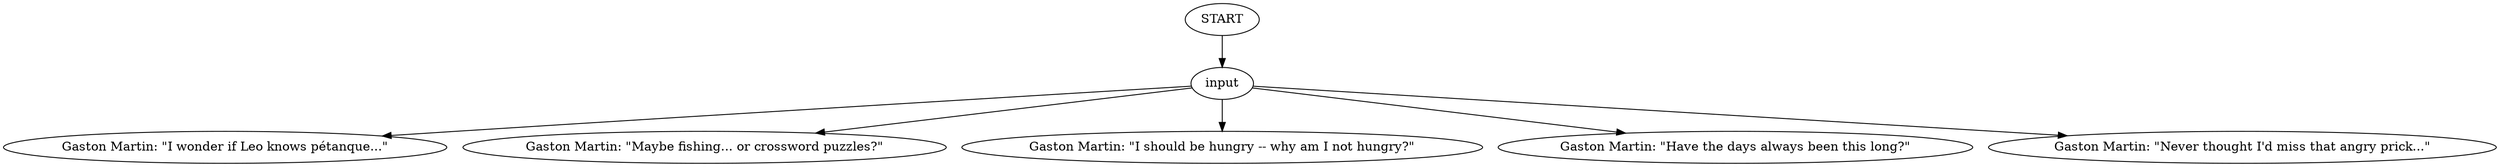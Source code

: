 # PLAZA / GASTON rene dead barks
# René has passed away and Gaston is sitting on a bench.
# ==================================================
digraph G {
	  0 [label="START"];
	  1 [label="input"];
	  3 [label="Gaston Martin: \"I wonder if Leo knows pétanque...\""];
	  4 [label="Gaston Martin: \"Maybe fishing... or crossword puzzles?\""];
	  5 [label="Gaston Martin: \"I should be hungry -- why am I not hungry?\""];
	  6 [label="Gaston Martin: \"Have the days always been this long?\""];
	  7 [label="Gaston Martin: \"Never thought I'd miss that angry prick...\""];
	  0 -> 1
	  1 -> 3
	  1 -> 4
	  1 -> 5
	  1 -> 6
	  1 -> 7
}

